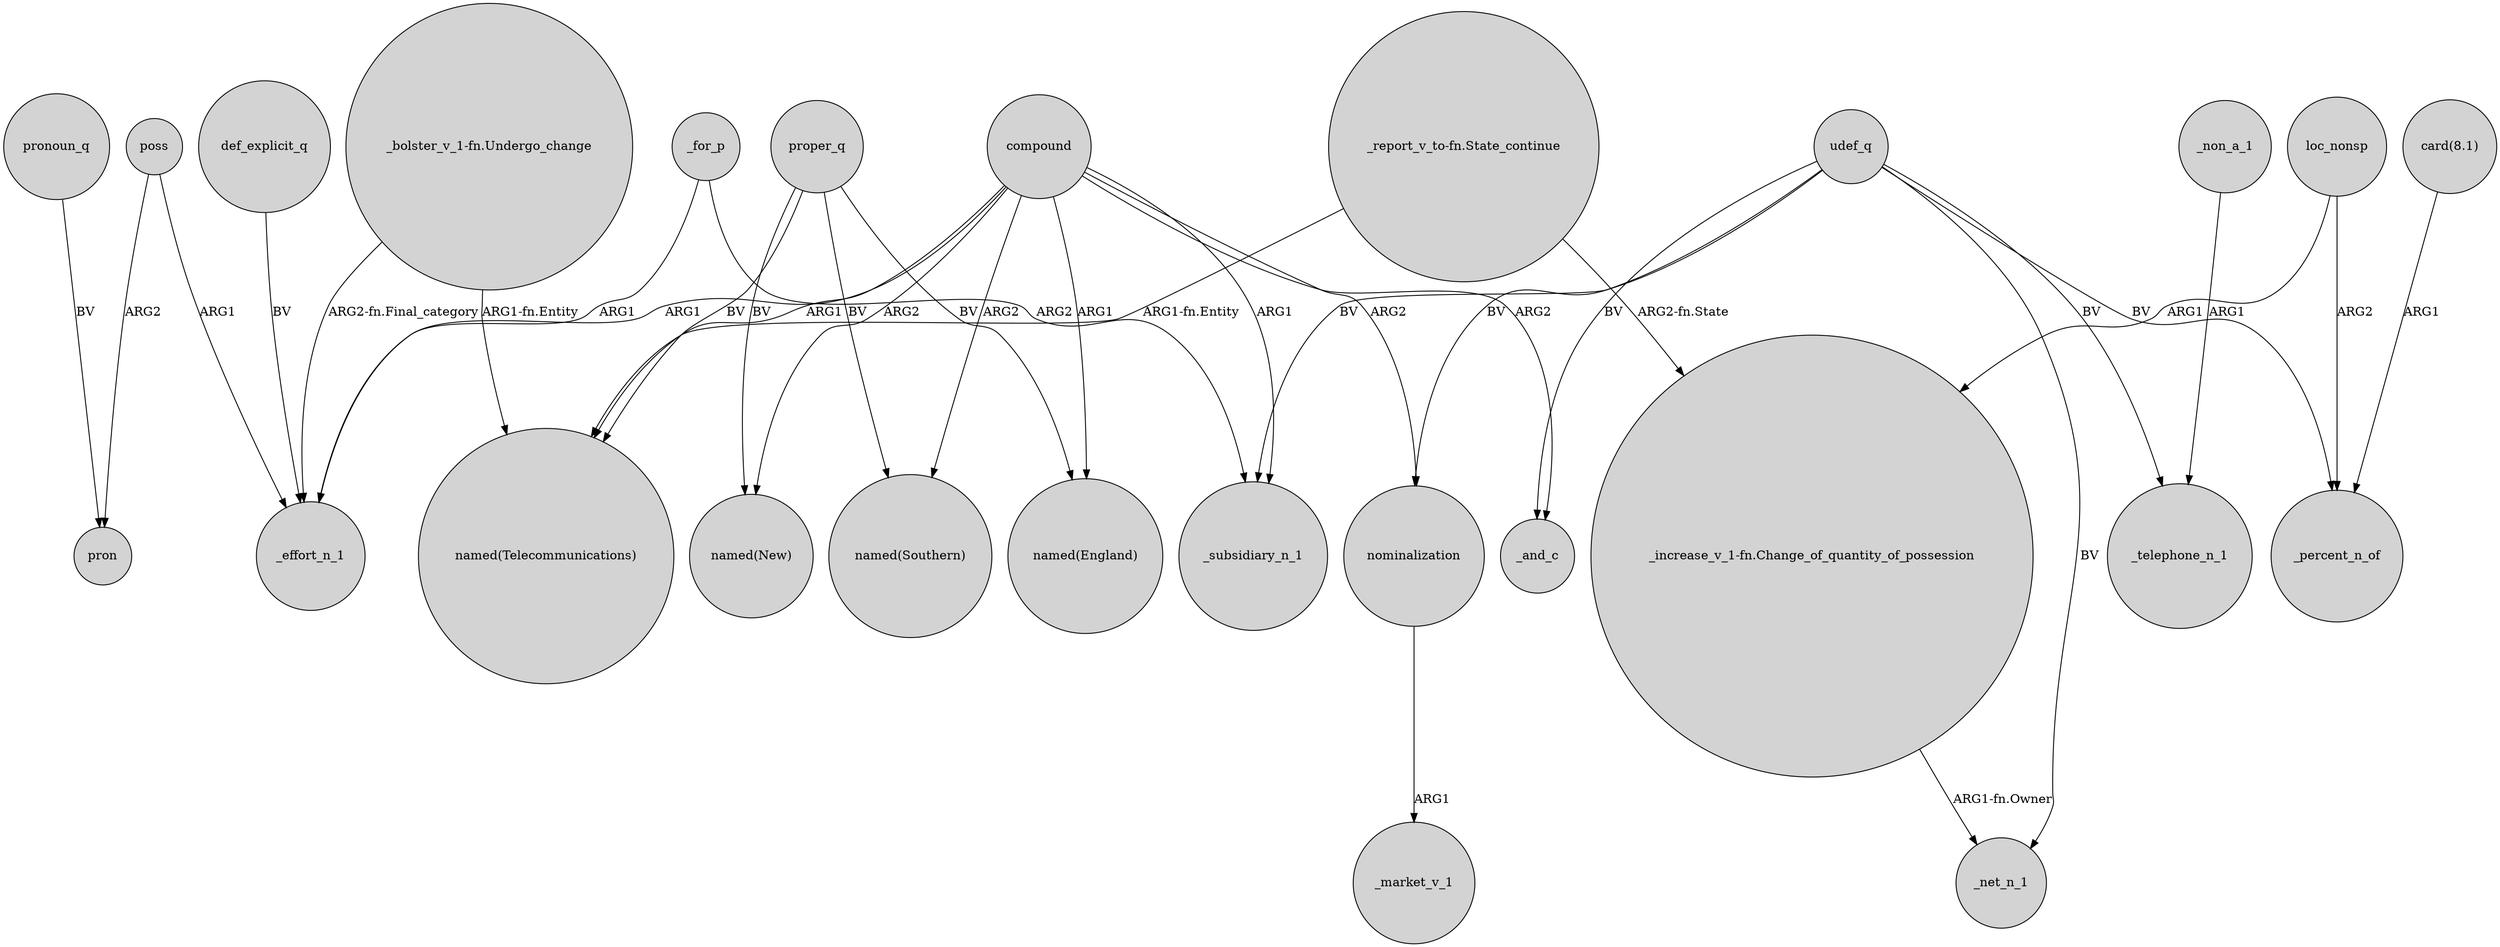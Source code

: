digraph {
	node [shape=circle style=filled]
	udef_q -> _subsidiary_n_1 [label=BV]
	"card(8.1)" -> _percent_n_of [label=ARG1]
	udef_q -> _telephone_n_1 [label=BV]
	def_explicit_q -> _effort_n_1 [label=BV]
	_for_p -> _subsidiary_n_1 [label=ARG2]
	nominalization -> _market_v_1 [label=ARG1]
	compound -> "named(New)" [label=ARG2]
	"_increase_v_1-fn.Change_of_quantity_of_possession" -> _net_n_1 [label="ARG1-fn.Owner"]
	proper_q -> "named(New)" [label=BV]
	udef_q -> nominalization [label=BV]
	poss -> _effort_n_1 [label=ARG1]
	compound -> _effort_n_1 [label=ARG1]
	"_bolster_v_1-fn.Undergo_change" -> _effort_n_1 [label="ARG2-fn.Final_category"]
	loc_nonsp -> "_increase_v_1-fn.Change_of_quantity_of_possession" [label=ARG1]
	udef_q -> _and_c [label=BV]
	compound -> _and_c [label=ARG2]
	compound -> nominalization [label=ARG2]
	proper_q -> "named(England)" [label=BV]
	pronoun_q -> pron [label=BV]
	poss -> pron [label=ARG2]
	"_report_v_to-fn.State_continue" -> "_increase_v_1-fn.Change_of_quantity_of_possession" [label="ARG2-fn.State"]
	udef_q -> _percent_n_of [label=BV]
	udef_q -> _net_n_1 [label=BV]
	compound -> "named(Telecommunications)" [label=ARG1]
	"_bolster_v_1-fn.Undergo_change" -> "named(Telecommunications)" [label="ARG1-fn.Entity"]
	_non_a_1 -> _telephone_n_1 [label=ARG1]
	"_report_v_to-fn.State_continue" -> "named(Telecommunications)" [label="ARG1-fn.Entity"]
	compound -> "named(Southern)" [label=ARG2]
	compound -> _subsidiary_n_1 [label=ARG1]
	compound -> "named(England)" [label=ARG1]
	proper_q -> "named(Southern)" [label=BV]
	proper_q -> "named(Telecommunications)" [label=BV]
	_for_p -> _effort_n_1 [label=ARG1]
	loc_nonsp -> _percent_n_of [label=ARG2]
}
